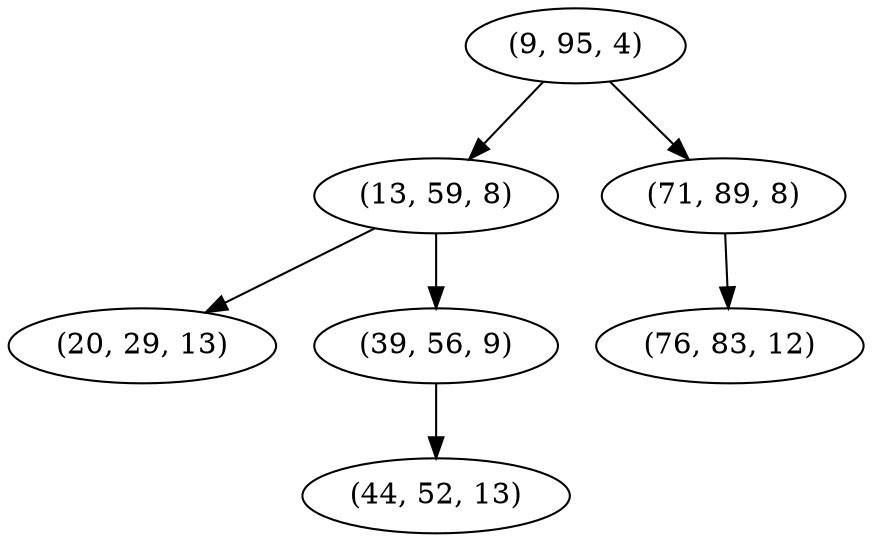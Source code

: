 digraph tree {
    "(9, 95, 4)";
    "(13, 59, 8)";
    "(20, 29, 13)";
    "(39, 56, 9)";
    "(44, 52, 13)";
    "(71, 89, 8)";
    "(76, 83, 12)";
    "(9, 95, 4)" -> "(13, 59, 8)";
    "(9, 95, 4)" -> "(71, 89, 8)";
    "(13, 59, 8)" -> "(20, 29, 13)";
    "(13, 59, 8)" -> "(39, 56, 9)";
    "(39, 56, 9)" -> "(44, 52, 13)";
    "(71, 89, 8)" -> "(76, 83, 12)";
}
